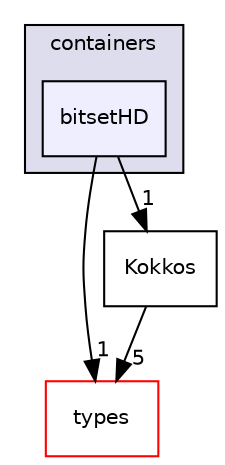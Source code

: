 digraph "src/phasicFlow/containers/bitsetHD" {
  compound=true
  node [ fontsize="10", fontname="Helvetica"];
  edge [ labelfontsize="10", labelfontname="Helvetica"];
  subgraph clusterdir_74a3bd5d559eb2469f344a26dc365ad0 {
    graph [ bgcolor="#ddddee", pencolor="black", label="containers" fontname="Helvetica", fontsize="10", URL="dir_74a3bd5d559eb2469f344a26dc365ad0.html"]
  dir_9630853c0f38ee27147c462e3eaf3196 [shape=box, label="bitsetHD", style="filled", fillcolor="#eeeeff", pencolor="black", URL="dir_9630853c0f38ee27147c462e3eaf3196.html"];
  }
  dir_e8baec020e471dff3bc06b812491e6c5 [shape=box label="types" fillcolor="white" style="filled" color="red" URL="dir_e8baec020e471dff3bc06b812491e6c5.html"];
  dir_9522ed5fbd948bd0f422a9c3c511773e [shape=box label="Kokkos" URL="dir_9522ed5fbd948bd0f422a9c3c511773e.html"];
  dir_9630853c0f38ee27147c462e3eaf3196->dir_e8baec020e471dff3bc06b812491e6c5 [headlabel="1", labeldistance=1.5 headhref="dir_000085_000175.html"];
  dir_9630853c0f38ee27147c462e3eaf3196->dir_9522ed5fbd948bd0f422a9c3c511773e [headlabel="1", labeldistance=1.5 headhref="dir_000085_000118.html"];
  dir_9522ed5fbd948bd0f422a9c3c511773e->dir_e8baec020e471dff3bc06b812491e6c5 [headlabel="5", labeldistance=1.5 headhref="dir_000118_000175.html"];
}

